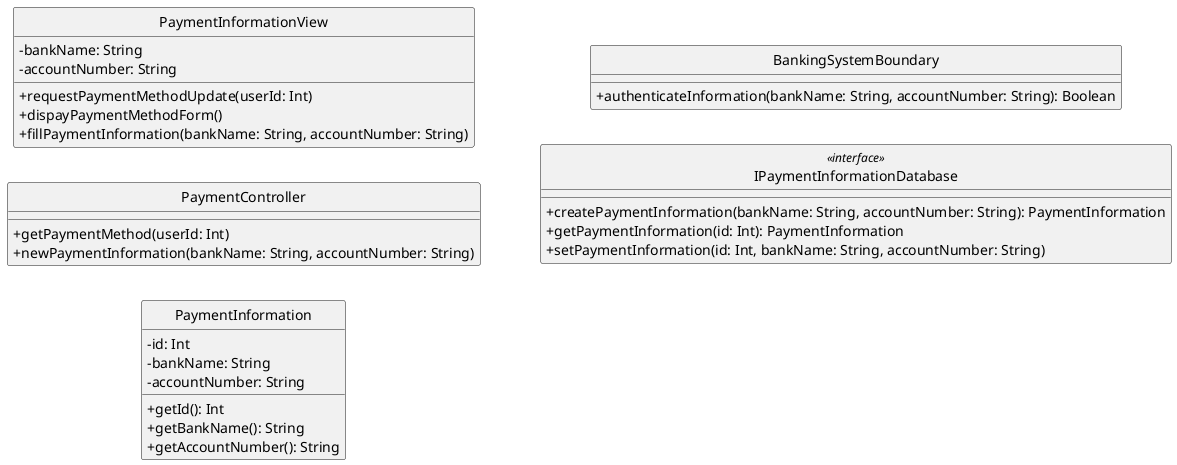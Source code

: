 @startuml 
skinparam classAttributeIconSize 0
skinparam linetype ortho
left to right direction
hide circle
class PaymentInformationView {
    - bankName: String
    - accountNumber: String

    + requestPaymentMethodUpdate(userId: Int)
    + dispayPaymentMethodForm()
    + fillPaymentInformation(bankName: String, accountNumber: String)

    }

class PaymentController {
    + getPaymentMethod(userId: Int)
    + newPaymentInformation(bankName: String, accountNumber: String)
    }

class PaymentInformation {
    - id: Int
    - bankName: String
    - accountNumber: String

    + getId(): Int
    + getBankName(): String
    + getAccountNumber(): String
    }

class BankingSystemBoundary {
    + authenticateInformation(bankName: String, accountNumber: String): Boolean
    }

class IPaymentInformationDatabase <<interface>> {
    + createPaymentInformation(bankName: String, accountNumber: String): PaymentInformation
    + getPaymentInformation(id: Int): PaymentInformation
    + setPaymentInformation(id: Int, bankName: String, accountNumber: String)
    }

@enduml
